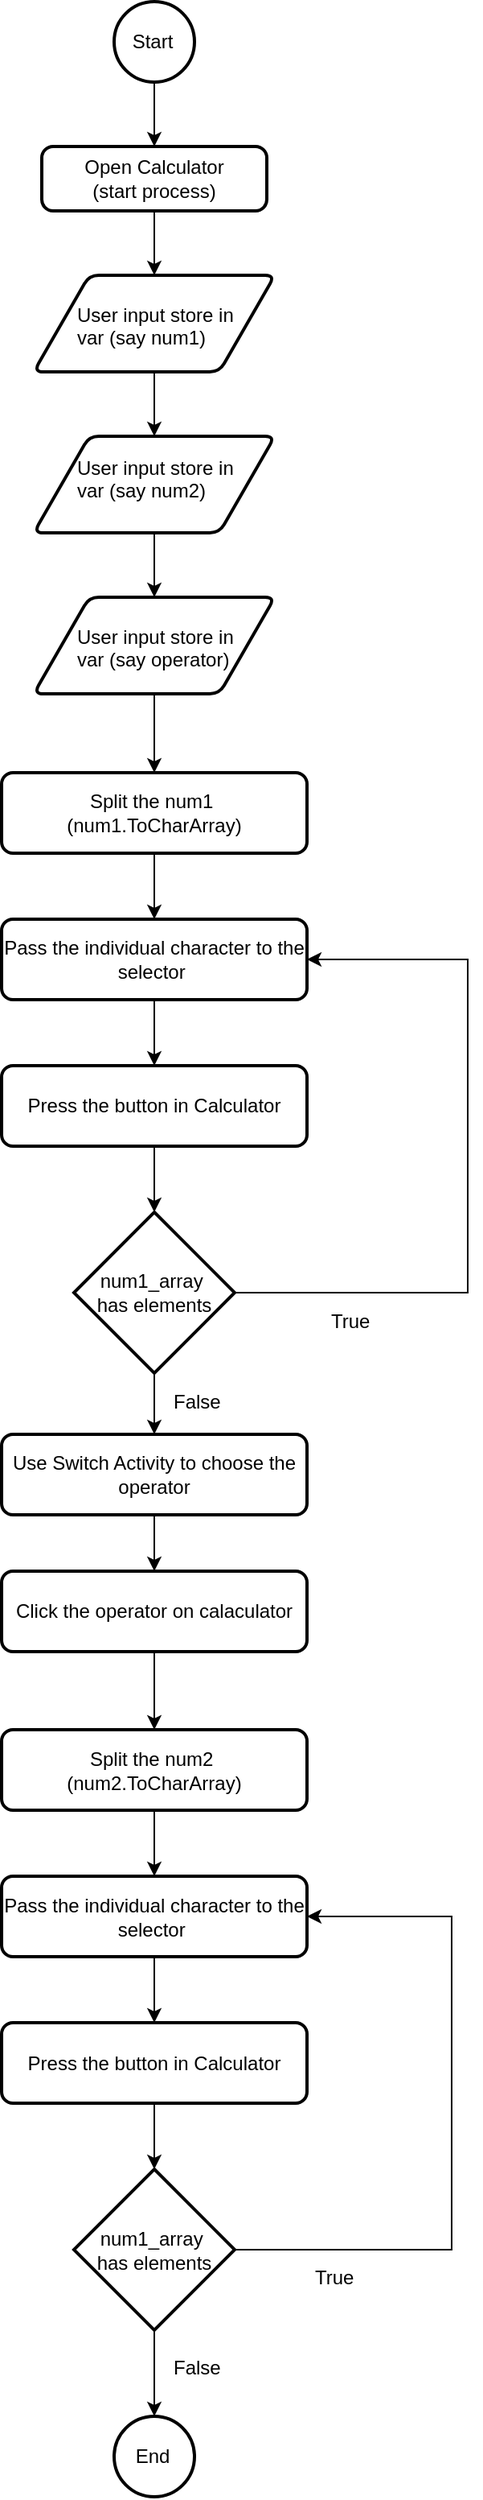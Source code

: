 <mxfile pages="1" version="11.2.4" type="github"><diagram id="vL2sAVxbfltggfW9HMqA" name="Page-1"><mxGraphModel dx="852" dy="401" grid="1" gridSize="10" guides="1" tooltips="1" connect="1" arrows="1" fold="1" page="1" pageScale="1" pageWidth="850" pageHeight="1100" math="0" shadow="0"><root><mxCell id="0"/><mxCell id="1" parent="0"/><mxCell id="VQL0e71BASBIGgLx8mLT-4" style="edgeStyle=orthogonalEdgeStyle;rounded=0;orthogonalLoop=1;jettySize=auto;html=1;" edge="1" parent="1" source="VQL0e71BASBIGgLx8mLT-1" target="VQL0e71BASBIGgLx8mLT-3"><mxGeometry relative="1" as="geometry"/></mxCell><mxCell id="VQL0e71BASBIGgLx8mLT-1" value="Start" style="strokeWidth=2;html=1;shape=mxgraph.flowchart.start_2;whiteSpace=wrap;spacingLeft=-2;" vertex="1" parent="1"><mxGeometry x="420" y="60" width="50" height="50" as="geometry"/></mxCell><mxCell id="VQL0e71BASBIGgLx8mLT-8" style="edgeStyle=orthogonalEdgeStyle;rounded=0;orthogonalLoop=1;jettySize=auto;html=1;" edge="1" parent="1" source="VQL0e71BASBIGgLx8mLT-3" target="VQL0e71BASBIGgLx8mLT-5"><mxGeometry relative="1" as="geometry"/></mxCell><mxCell id="VQL0e71BASBIGgLx8mLT-3" value="Open Calculator&lt;br&gt;(start process)" style="rounded=1;whiteSpace=wrap;html=1;absoluteArcSize=1;arcSize=14;strokeWidth=2;" vertex="1" parent="1"><mxGeometry x="375" y="150" width="140" height="40" as="geometry"/></mxCell><mxCell id="VQL0e71BASBIGgLx8mLT-9" style="edgeStyle=orthogonalEdgeStyle;rounded=0;orthogonalLoop=1;jettySize=auto;html=1;" edge="1" parent="1" source="VQL0e71BASBIGgLx8mLT-5" target="VQL0e71BASBIGgLx8mLT-6"><mxGeometry relative="1" as="geometry"/></mxCell><mxCell id="VQL0e71BASBIGgLx8mLT-5" value="" style="verticalLabelPosition=bottom;verticalAlign=top;html=1;strokeWidth=2;shape=parallelogram;perimeter=parallelogramPerimeter;whiteSpace=wrap;rounded=1;arcSize=12;size=0.23;" vertex="1" parent="1"><mxGeometry x="370" y="230" width="150" height="60" as="geometry"/></mxCell><mxCell id="VQL0e71BASBIGgLx8mLT-17" style="edgeStyle=orthogonalEdgeStyle;rounded=0;orthogonalLoop=1;jettySize=auto;html=1;" edge="1" parent="1" source="VQL0e71BASBIGgLx8mLT-6" target="VQL0e71BASBIGgLx8mLT-15"><mxGeometry relative="1" as="geometry"/></mxCell><mxCell id="VQL0e71BASBIGgLx8mLT-6" value="" style="verticalLabelPosition=bottom;verticalAlign=top;html=1;strokeWidth=2;shape=parallelogram;perimeter=parallelogramPerimeter;whiteSpace=wrap;rounded=1;arcSize=12;size=0.23;" vertex="1" parent="1"><mxGeometry x="370" y="330" width="150" height="60" as="geometry"/></mxCell><mxCell id="VQL0e71BASBIGgLx8mLT-10" value="User input store in&lt;br&gt;var (say num1)" style="text;html=1;resizable=0;points=[];autosize=1;align=left;verticalAlign=top;spacingTop=-4;" vertex="1" parent="1"><mxGeometry x="395" y="245" width="110" height="30" as="geometry"/></mxCell><mxCell id="VQL0e71BASBIGgLx8mLT-14" value="User input store in&lt;br&gt;var (say num2)" style="text;html=1;resizable=0;points=[];autosize=1;align=left;verticalAlign=top;spacingTop=-4;" vertex="1" parent="1"><mxGeometry x="395" y="340" width="110" height="30" as="geometry"/></mxCell><mxCell id="VQL0e71BASBIGgLx8mLT-19" style="edgeStyle=orthogonalEdgeStyle;rounded=0;orthogonalLoop=1;jettySize=auto;html=1;" edge="1" parent="1" source="VQL0e71BASBIGgLx8mLT-15" target="VQL0e71BASBIGgLx8mLT-18"><mxGeometry relative="1" as="geometry"/></mxCell><mxCell id="VQL0e71BASBIGgLx8mLT-15" value="" style="verticalLabelPosition=bottom;verticalAlign=top;html=1;strokeWidth=2;shape=parallelogram;perimeter=parallelogramPerimeter;whiteSpace=wrap;rounded=1;arcSize=12;size=0.23;" vertex="1" parent="1"><mxGeometry x="370" y="430" width="150" height="60" as="geometry"/></mxCell><mxCell id="VQL0e71BASBIGgLx8mLT-16" value="User input store in&lt;br&gt;var (say operator)" style="text;html=1;resizable=0;points=[];autosize=1;align=left;verticalAlign=top;spacingTop=-4;" vertex="1" parent="1"><mxGeometry x="395" y="445" width="110" height="30" as="geometry"/></mxCell><mxCell id="VQL0e71BASBIGgLx8mLT-24" style="edgeStyle=orthogonalEdgeStyle;rounded=0;orthogonalLoop=1;jettySize=auto;html=1;" edge="1" parent="1" source="VQL0e71BASBIGgLx8mLT-18" target="VQL0e71BASBIGgLx8mLT-23"><mxGeometry relative="1" as="geometry"/></mxCell><mxCell id="VQL0e71BASBIGgLx8mLT-18" value="Split the num1&amp;nbsp;&lt;br&gt;(num1.ToCharArray)" style="rounded=1;whiteSpace=wrap;html=1;absoluteArcSize=1;arcSize=14;strokeWidth=2;" vertex="1" parent="1"><mxGeometry x="350" y="539" width="190" height="50" as="geometry"/></mxCell><mxCell id="VQL0e71BASBIGgLx8mLT-27" style="edgeStyle=orthogonalEdgeStyle;rounded=0;orthogonalLoop=1;jettySize=auto;html=1;exitX=0.5;exitY=1;exitDx=0;exitDy=0;" edge="1" parent="1" source="VQL0e71BASBIGgLx8mLT-21" target="VQL0e71BASBIGgLx8mLT-26"><mxGeometry relative="1" as="geometry"/></mxCell><mxCell id="VQL0e71BASBIGgLx8mLT-21" value="Press the button in Calculator" style="rounded=1;whiteSpace=wrap;html=1;absoluteArcSize=1;arcSize=14;strokeWidth=2;" vertex="1" parent="1"><mxGeometry x="350" y="721" width="190" height="50" as="geometry"/></mxCell><mxCell id="VQL0e71BASBIGgLx8mLT-25" style="edgeStyle=orthogonalEdgeStyle;rounded=0;orthogonalLoop=1;jettySize=auto;html=1;entryX=0.5;entryY=0;entryDx=0;entryDy=0;" edge="1" parent="1" source="VQL0e71BASBIGgLx8mLT-23" target="VQL0e71BASBIGgLx8mLT-21"><mxGeometry relative="1" as="geometry"/></mxCell><mxCell id="VQL0e71BASBIGgLx8mLT-23" value="Pass the individual character to the selector&amp;nbsp;" style="rounded=1;whiteSpace=wrap;html=1;absoluteArcSize=1;arcSize=14;strokeWidth=2;" vertex="1" parent="1"><mxGeometry x="350" y="630" width="190" height="50" as="geometry"/></mxCell><mxCell id="VQL0e71BASBIGgLx8mLT-28" style="edgeStyle=orthogonalEdgeStyle;rounded=0;orthogonalLoop=1;jettySize=auto;html=1;exitX=1;exitY=0.5;exitDx=0;exitDy=0;exitPerimeter=0;entryX=1;entryY=0.5;entryDx=0;entryDy=0;" edge="1" parent="1" source="VQL0e71BASBIGgLx8mLT-26" target="VQL0e71BASBIGgLx8mLT-23"><mxGeometry relative="1" as="geometry"><Array as="points"><mxPoint x="640" y="862"/><mxPoint x="640" y="655"/></Array></mxGeometry></mxCell><mxCell id="VQL0e71BASBIGgLx8mLT-39" style="edgeStyle=orthogonalEdgeStyle;rounded=0;orthogonalLoop=1;jettySize=auto;html=1;exitX=0.5;exitY=1;exitDx=0;exitDy=0;exitPerimeter=0;" edge="1" parent="1" source="VQL0e71BASBIGgLx8mLT-26" target="VQL0e71BASBIGgLx8mLT-38"><mxGeometry relative="1" as="geometry"/></mxCell><mxCell id="VQL0e71BASBIGgLx8mLT-26" value="num1_array&amp;nbsp;&lt;br&gt;has elements" style="strokeWidth=2;html=1;shape=mxgraph.flowchart.decision;whiteSpace=wrap;" vertex="1" parent="1"><mxGeometry x="395" y="812" width="100" height="100" as="geometry"/></mxCell><mxCell id="VQL0e71BASBIGgLx8mLT-29" value="True" style="text;html=1;resizable=0;points=[];autosize=1;align=left;verticalAlign=top;spacingTop=-4;" vertex="1" parent="1"><mxGeometry x="553" y="870" width="40" height="20" as="geometry"/></mxCell><mxCell id="VQL0e71BASBIGgLx8mLT-35" style="edgeStyle=orthogonalEdgeStyle;rounded=0;orthogonalLoop=1;jettySize=auto;html=1;exitX=0.5;exitY=1;exitDx=0;exitDy=0;" edge="1" parent="1" source="VQL0e71BASBIGgLx8mLT-30" target="VQL0e71BASBIGgLx8mLT-32"><mxGeometry relative="1" as="geometry"/></mxCell><mxCell id="VQL0e71BASBIGgLx8mLT-30" value="Split the num2&amp;nbsp;&lt;br&gt;(num2.ToCharArray)" style="rounded=1;whiteSpace=wrap;html=1;absoluteArcSize=1;arcSize=14;strokeWidth=2;" vertex="1" parent="1"><mxGeometry x="350" y="1133.5" width="190" height="50" as="geometry"/></mxCell><mxCell id="VQL0e71BASBIGgLx8mLT-42" style="edgeStyle=orthogonalEdgeStyle;rounded=0;orthogonalLoop=1;jettySize=auto;html=1;" edge="1" parent="1" source="VQL0e71BASBIGgLx8mLT-31" target="VQL0e71BASBIGgLx8mLT-33"><mxGeometry relative="1" as="geometry"/></mxCell><mxCell id="VQL0e71BASBIGgLx8mLT-31" value="Press the button in Calculator" style="rounded=1;whiteSpace=wrap;html=1;absoluteArcSize=1;arcSize=14;strokeWidth=2;" vertex="1" parent="1"><mxGeometry x="350" y="1315.5" width="190" height="50" as="geometry"/></mxCell><mxCell id="VQL0e71BASBIGgLx8mLT-36" style="edgeStyle=orthogonalEdgeStyle;rounded=0;orthogonalLoop=1;jettySize=auto;html=1;" edge="1" parent="1" source="VQL0e71BASBIGgLx8mLT-32" target="VQL0e71BASBIGgLx8mLT-31"><mxGeometry relative="1" as="geometry"/></mxCell><mxCell id="VQL0e71BASBIGgLx8mLT-32" value="Pass the individual character to the selector&amp;nbsp;" style="rounded=1;whiteSpace=wrap;html=1;absoluteArcSize=1;arcSize=14;strokeWidth=2;" vertex="1" parent="1"><mxGeometry x="350" y="1224.5" width="190" height="50" as="geometry"/></mxCell><mxCell id="VQL0e71BASBIGgLx8mLT-43" style="edgeStyle=orthogonalEdgeStyle;rounded=0;orthogonalLoop=1;jettySize=auto;html=1;entryX=1;entryY=0.5;entryDx=0;entryDy=0;" edge="1" parent="1" source="VQL0e71BASBIGgLx8mLT-33" target="VQL0e71BASBIGgLx8mLT-32"><mxGeometry relative="1" as="geometry"><Array as="points"><mxPoint x="630" y="1457"/><mxPoint x="630" y="1250"/></Array></mxGeometry></mxCell><mxCell id="VQL0e71BASBIGgLx8mLT-47" style="edgeStyle=orthogonalEdgeStyle;rounded=0;orthogonalLoop=1;jettySize=auto;html=1;" edge="1" parent="1" source="VQL0e71BASBIGgLx8mLT-33" target="VQL0e71BASBIGgLx8mLT-46"><mxGeometry relative="1" as="geometry"/></mxCell><mxCell id="VQL0e71BASBIGgLx8mLT-33" value="num1_array&amp;nbsp;&lt;br&gt;has elements" style="strokeWidth=2;html=1;shape=mxgraph.flowchart.decision;whiteSpace=wrap;" vertex="1" parent="1"><mxGeometry x="395" y="1406.5" width="100" height="100" as="geometry"/></mxCell><mxCell id="VQL0e71BASBIGgLx8mLT-41" style="edgeStyle=orthogonalEdgeStyle;rounded=0;orthogonalLoop=1;jettySize=auto;html=1;" edge="1" parent="1" source="VQL0e71BASBIGgLx8mLT-37" target="VQL0e71BASBIGgLx8mLT-30"><mxGeometry relative="1" as="geometry"/></mxCell><mxCell id="VQL0e71BASBIGgLx8mLT-37" value="Click the operator on calaculator" style="rounded=1;whiteSpace=wrap;html=1;absoluteArcSize=1;arcSize=14;strokeWidth=2;" vertex="1" parent="1"><mxGeometry x="350" y="1035" width="190" height="50" as="geometry"/></mxCell><mxCell id="VQL0e71BASBIGgLx8mLT-40" style="edgeStyle=orthogonalEdgeStyle;rounded=0;orthogonalLoop=1;jettySize=auto;html=1;" edge="1" parent="1" source="VQL0e71BASBIGgLx8mLT-38" target="VQL0e71BASBIGgLx8mLT-37"><mxGeometry relative="1" as="geometry"/></mxCell><mxCell id="VQL0e71BASBIGgLx8mLT-38" value="Use Switch Activity to choose the operator" style="rounded=1;whiteSpace=wrap;html=1;absoluteArcSize=1;arcSize=14;strokeWidth=2;" vertex="1" parent="1"><mxGeometry x="350" y="950" width="190" height="50" as="geometry"/></mxCell><mxCell id="VQL0e71BASBIGgLx8mLT-44" value="True" style="text;html=1;resizable=0;points=[];autosize=1;align=left;verticalAlign=top;spacingTop=-4;" vertex="1" parent="1"><mxGeometry x="543" y="1464" width="40" height="20" as="geometry"/></mxCell><mxCell id="VQL0e71BASBIGgLx8mLT-45" value="False" style="text;html=1;resizable=0;points=[];autosize=1;align=left;verticalAlign=top;spacingTop=-4;" vertex="1" parent="1"><mxGeometry x="455" y="1520" width="40" height="20" as="geometry"/></mxCell><mxCell id="VQL0e71BASBIGgLx8mLT-46" value="End" style="strokeWidth=2;html=1;shape=mxgraph.flowchart.start_2;whiteSpace=wrap;spacingLeft=-2;" vertex="1" parent="1"><mxGeometry x="420" y="1560" width="50" height="50" as="geometry"/></mxCell><mxCell id="VQL0e71BASBIGgLx8mLT-48" value="False" style="text;html=1;resizable=0;points=[];autosize=1;align=left;verticalAlign=top;spacingTop=-4;" vertex="1" parent="1"><mxGeometry x="455" y="920" width="40" height="20" as="geometry"/></mxCell></root></mxGraphModel></diagram></mxfile>